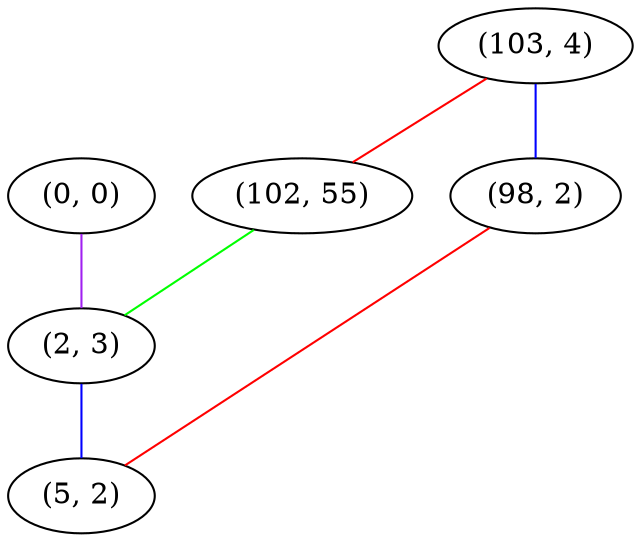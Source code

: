 graph "" {
"(0, 0)";
"(103, 4)";
"(102, 55)";
"(98, 2)";
"(2, 3)";
"(5, 2)";
"(0, 0)" -- "(2, 3)"  [color=purple, key=0, weight=4];
"(103, 4)" -- "(102, 55)"  [color=red, key=0, weight=1];
"(103, 4)" -- "(98, 2)"  [color=blue, key=0, weight=3];
"(102, 55)" -- "(2, 3)"  [color=green, key=0, weight=2];
"(98, 2)" -- "(5, 2)"  [color=red, key=0, weight=1];
"(2, 3)" -- "(5, 2)"  [color=blue, key=0, weight=3];
}

